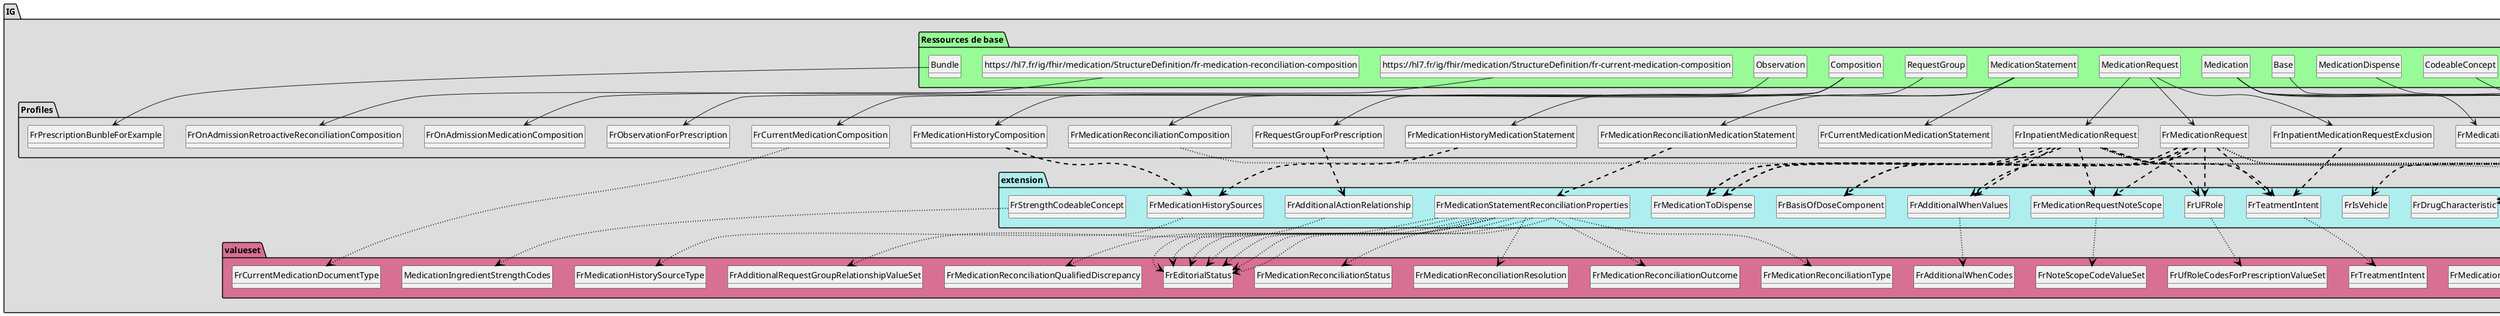 @startuml
set namespaceSeparator ?
hide circle
hide class fields

package IG #DDDDDD{

     package Profiles #DDDDDD{

        class FrRangeMedication{

             Range.low => [None..None]
             Range.high => [None..None]
        } 

        class FrRatioMedication{

             Ratio.numerator => [None..None]
             Ratio.denominator => [None..None]
        } 

        class FrSimpleQuantityMedication{

             Quantity => [None..None]
             Quantity.system => [1..None]
             Quantity.code => [1..None]
        } 

        class FrCurrentMedicationComposition{

             Composition.implicitRules => [None..0]
             Composition.language => [None..None]
             Composition.type => [None..None]
             Composition.subject => [1..None]
             Composition.subject.type => [1..None]
             Composition.encounter => [None..None]
             Composition.date => [None..None]
             Composition.author => [None..1]
             Composition.title => [None..None]
             Composition.attester.party => [None..None]
             Composition.section => [1..1]
             Composition.section.title => [None..None]
             Composition.section.author => [None..0]
             Composition.section.focus => [None..0]
             Composition.section.mode => [1..None]
             Composition.section.orderedBy => [None..None]
             Composition.section.entry => [None..None]
             Composition.section.section => [None..0]
        } 

        class FrCurrentMedicationMedicationStatement{

             MedicationStatement.implicitRules => [None..0]
             MedicationStatement.language => [None..None]
             MedicationStatement.status => [None..None]
             MedicationStatement.medication[x] => [None..None]
             MedicationStatement.medication[x].reference => [1..None]
             MedicationStatement.medication[x].type => [None..None]
             MedicationStatement.medication[x].identifier => [None..0]
             MedicationStatement.subject => [None..None]
             MedicationStatement.subject.type => [None..None]
             MedicationStatement.dosage => [None..None]
             MedicationStatement.dosage.doseAndRate => [None..None]
             MedicationStatement.dosage.doseAndRate.dose[x] => [None..None]
             MedicationStatement.dosage.doseAndRate.rate[x] => [None..None]
             MedicationStatement.dosage.maxDosePerPeriod => [None..None]
             MedicationStatement.dosage.maxDosePerAdministration => [None..None]
             MedicationStatement.dosage.maxDosePerLifetime => [None..None]
        } 

        class FrInpatientMedicationDispense{

             MedicationDispense.medication[x] => [None..None]
             MedicationDispense.subject => [None..None]
             MedicationDispense.performer.actor => [None..None]
             MedicationDispense.authorizingPrescription => [None..None]
             MedicationDispense.receiver => [None..None]
        } 

        class FrInpatientMedicationRequestExclusion{

             MedicationRequest.extension => [None..None]
             MedicationRequest.extension:treatmentIntent => <&plus>[0..1]
             MedicationRequest.extension:treatmentIntent.value[x].coding => <&plus>[None..None]
             MedicationRequest.subject => [None..None]
        } 

        class FrInpatientMedicationRequest{

             MedicationRequest.extension => [None..None]
             MedicationRequest.extension:treatmentIntent => <&plus>[0..1]
             MedicationRequest.extension:treatmentIntent.value[x].coding => <&plus>[None..None]
             MedicationRequest.medication[x] => [None..None]
             MedicationRequest.medication[x]:medicationReference => [0..1]
             MedicationRequest.medication[x]:medicationReference.extension:toDispense => <&plus>[0..1]
             MedicationRequest.medication[x]:medicationCodeableConcept => [0..1]
             MedicationRequest.medication[x]:medicationCodeableConcept.extension:toDispense => <&plus>[0..1]
             MedicationRequest.subject => [None..None]
             MedicationRequest.encounter => [None..None]
             MedicationRequest.supportingInformation.extension:UFRole => <&plus>[0..1]
             MedicationRequest.requester => [1..None]
             MedicationRequest.note.extension:noteScope => <&plus>[0..1]
             MedicationRequest.dosageInstruction => [1..None]
             MedicationRequest.dosageInstruction.timing.repeat.extension:AdditionalWhenValues => <&plus>[0..1]
             MedicationRequest.dosageInstruction.route => [None..None]
             MedicationRequest.dosageInstruction.method => [None..None]
             MedicationRequest.dosageInstruction.doseAndRate.extension:BasisOfDoseComponent => <&plus>[0..1]
             MedicationRequest.dosageInstruction.doseAndRate.dose[x] => [None..None]
             MedicationRequest.dosageInstruction.doseAndRate.dose[x]:doseRange => [0..1]
             MedicationRequest.dosageInstruction.doseAndRate.dose[x]:doseQuantity => [0..1]
             MedicationRequest.dosageInstruction.doseAndRate.rate[x] => [None..None]
             MedicationRequest.dosageInstruction.doseAndRate.rate[x]:rateRatio => [0..1]
             MedicationRequest.dosageInstruction.doseAndRate.rate[x]:rateRange => [0..1]
             MedicationRequest.dosageInstruction.doseAndRate.rate[x]:rateQuantity => [0..1]
             MedicationRequest.dosageInstruction.maxDosePerPeriod.numerator => [None..None]
             MedicationRequest.dosageInstruction.maxDosePerPeriod.denominator => [None..None]
             MedicationRequest.dosageInstruction.maxDosePerAdministration => [None..None]
             MedicationRequest.dosageInstruction.maxDosePerLifetime => [None..None]
             MedicationRequest.dispenseRequest.initialFill => [None..0]
             MedicationRequest.dispenseRequest.dispenseInterval => [None..0]
             MedicationRequest.dispenseRequest.validityPeriod.start => [1..None]
             MedicationRequest.dispenseRequest.validityPeriod.end => [None..None]
             MedicationRequest.dispenseRequest.quantity => [None..0]
             MedicationRequest.dispenseRequest.expectedSupplyDuration.comparator => [None..0]
             MedicationRequest.dispenseRequest.performer => [None..0]
        } 

        class LignePrescription{

             fr-ligne-prescription => [None..None]
             fr-ligne-prescription.traitement => [0..1]
             fr-ligne-prescription.traitement.identifiant => [0..1]
             fr-ligne-prescription.traitement.dosage => [0..*]
             fr-ligne-prescription.traitement.dosage.valeur => [0..1]
             fr-ligne-prescription.traitement.dosage.unite => [0..1]
             fr-ligne-prescription.traitement.forme => [0..1]
             fr-ligne-prescription.dateDebut => [0..1]
             fr-ligne-prescription.dateFin => [0..1]
             fr-ligne-prescription.posologie => [0..*]
             fr-ligne-prescription.posologie.sequence => [0..1]
             fr-ligne-prescription.posologie.evenementFinSequence => [0..1]
             fr-ligne-prescription.posologie.voieAdministration => [0..1]
             fr-ligne-prescription.posologie.siteAdministration => [0..1]
             fr-ligne-prescription.posologie.quantitePrescrite => [0..*]
             fr-ligne-prescription.posologie.quantitePrescrite.valeur => [0..1]
             fr-ligne-prescription.posologie.quantitePrescrite.valeurMax => [0..1]
             fr-ligne-prescription.posologie.quantitePrescrite.unite => [0..1]
             fr-ligne-prescription.posologie.quantiteMaxParPeriode => [0..*]
             fr-ligne-prescription.posologie.quantiteMaxParPeriode.valeurQuantite => [0..1]
             fr-ligne-prescription.posologie.quantiteMaxParPeriode.uniteQuantite => [0..1]
             fr-ligne-prescription.posologie.quantiteMaxParPeriode.valeurTemps => [0..1]
             fr-ligne-prescription.posologie.quantiteMaxParPeriode.uniteTemps => [0..1]
             fr-ligne-prescription.posologie.momentDePrise => [0..*]
             fr-ligne-prescription.posologie.momentDePrise.code => [0..1]
             fr-ligne-prescription.posologie.momentDePrise.offset => [0..1]
             fr-ligne-prescription.posologie.conditionDePrise => [0..*]
             fr-ligne-prescription.posologie.instructionPatient => [0..1]
             fr-ligne-prescription.posologie.frequence => [0..1]
             fr-ligne-prescription.posologie.frequence.valeur => [0..1]
             fr-ligne-prescription.posologie.frequence.repetitionPeriode => [0..1]
             fr-ligne-prescription.posologie.frequence.unitePeriode => [0..1]
             fr-ligne-prescription.posologie.frequence.jourSemaine => [0..*]
             fr-ligne-prescription.posologie.frequence.heurePrise => [0..1]
             fr-ligne-prescription.posologie.frequence.precision => [0..1]
             fr-ligne-prescription.posologie.dureeAdministration => [0..1]
             fr-ligne-prescription.posologie.dureeAdministration.duree => [0..1]
             fr-ligne-prescription.posologie.dureeAdministration.dureeUnite => [0..1]
             fr-ligne-prescription.posologie.dureeAdministration.dureeMax => [0..1]
             fr-ligne-prescription.posologie.dateDebut => [0..1]
             fr-ligne-prescription.posologie.dateFin => [0..1]
             fr-ligne-prescription.posologie.dureeTraitement => [0..1]
             fr-ligne-prescription.posologie.dureeTraitement.valeur => [0..1]
             fr-ligne-prescription.posologie.dureeTraitement.unite => [0..1]
        } 

        class FrMedicationCompound{

             Medication.code => [1..None]
             Medication.code.text => [1..None]
             Medication.form => [None..None]
             Medication.ingredient => [1..None]
             Medication.ingredient.extension => [None..None]
             Medication.ingredient.extension:IsVehicle => <&plus>[0..1]
             Medication.ingredient.item[x] => [None..None]
             Medication.ingredient.item[x]:itemReference => [0..1]
             Medication.batch => [None..0]
        } 

        class FrMedicationHistoryComposition{

             Composition.implicitRules => [None..0]
             Composition.language => [None..None]
             Composition.type => [None..None]
             Composition.type.coding => [1..1]
             Composition.subject => [1..None]
             Composition.subject.type => [None..None]
             Composition.date => [None..None]
             Composition.author => [None..None]
             Composition.title => [None..None]
             Composition.attester => [1..1]
             Composition.attester.party => [1..None]
             Composition.attester.party.reference => [1..None]
             Composition.attester.party.identifier => [None..0]
             Composition.section => [1..1]
             Composition.section.extension => [None..None]
             Composition.section.extension:compositionSourcing => <&plus>[0..*]
             Composition.section.title => [None..None]
             Composition.section.code.coding => [None..None]
             Composition.section.author => [None..0]
             Composition.section.focus => [None..0]
             Composition.section.mode => [1..None]
             Composition.section.orderedBy => [None..None]
             Composition.section.entry => [None..None]
             Composition.section.section => [None..0]
        } 

        class FrMedicationHistoryMedicationStatement{

             MedicationStatement.meta.tag => [None..0]
             MedicationStatement.implicitRules => [None..0]
             MedicationStatement.language => [None..None]
             MedicationStatement.extension => [None..None]
             MedicationStatement.extension:statementSourcing => <&plus>[0..1]
             MedicationStatement.status => [None..None]
             MedicationStatement.medication[x] => [None..None]
             MedicationStatement.medication[x].reference => [1..None]
             MedicationStatement.medication[x].type => [None..None]
             MedicationStatement.medication[x].identifier => [None..0]
             MedicationStatement.subject => [None..None]
             MedicationStatement.subject.type => [None..None]
             MedicationStatement.informationSource => [None..0]
             MedicationStatement.dosage => [None..None]
             MedicationStatement.dosage.doseAndRate.dose[x] => [None..None]
             MedicationStatement.dosage.doseAndRate.rate[x] => [None..None]
             MedicationStatement.dosage.maxDosePerPeriod => [None..None]
             MedicationStatement.dosage.maxDosePerAdministration => [None..None]
             MedicationStatement.dosage.maxDosePerLifetime => [None..None]
        } 

        class FrMedicationNonCompound{

             Medication.extension => [None..None]
             Medication.extension:drugCharacteristic => <&plus>[0..*]
             Medication.code => [1..None]
             Medication.code.coding => [1..None]
             Medication.code.coding:nonCompoundCode => [1..1]
             Medication.code.text => [None..None]
             Medication.form => [None..None]
             Medication.amount => [None..None]
             Medication.ingredient => [None..None]
             Medication.ingredient.item[x] => [None..None]
             Medication.ingredient.strength => [None..None]
             Medication.batch => [None..None]
        } 

        class FrMedicationReconciliationComposition{

             Composition.implicitRules => [None..0]
             Composition.language => [None..None]
             Composition.status => [None..None]
             Composition.type => [None..None]
             Composition.subject => [1..None]
             Composition.subject.type => [None..None]
             Composition.author => [None..None]
             Composition.author.type => [None..None]
             Composition.attester.party => [1..None]
             Composition.attester.party.reference => [1..None]
             Composition.attester.party.type => [None..None]
             Composition.attester.party.identifier => [None..0]
             Composition.section => [3..3]
             Composition.section:MedicationHistory => [1..1]
             Composition.section:MedicationHistory.title => [1..None]
             Composition.section:MedicationHistory.code => [None..None]
             Composition.section:MedicationHistory.author => [None..0]
             Composition.section:MedicationHistory.focus => [None..0]
             Composition.section:MedicationHistory.mode => [1..None]
             Composition.section:MedicationHistory.orderedBy => [None..None]
             Composition.section:MedicationHistory.entry => [1..1]
             Composition.section:MedicationHistory.section => [None..0]
             Composition.section:CurrentMedication => [1..1]
             Composition.section:CurrentMedication.title => [1..None]
             Composition.section:CurrentMedication.author => [None..0]
             Composition.section:CurrentMedication.focus => [None..0]
             Composition.section:CurrentMedication.mode => [1..None]
             Composition.section:CurrentMedication.orderedBy => [None..None]
             Composition.section:CurrentMedication.entry => [1..1]
             Composition.section:CurrentMedication.section => [None..0]
             Composition.section:Reconciliation => [1..1]
             Composition.section:Reconciliation.title => [1..None]
             Composition.section:Reconciliation.author => [None..0]
             Composition.section:Reconciliation.author.reference => [1..None]
             Composition.section:Reconciliation.author.type => [None..None]
             Composition.section:Reconciliation.author.identifier => [None..0]
             Composition.section:Reconciliation.focus => [None..0]
             Composition.section:Reconciliation.mode => [1..None]
             Composition.section:Reconciliation.entry => [None..None]
             Composition.section:Reconciliation.section => [None..0]
        } 

        class FrMedicationReconciliationMedicationStatement{

             MedicationStatement.meta.tag => [None..0]
             MedicationStatement.implicitRules => [None..0]
             MedicationStatement.extension => [None..None]
             MedicationStatement.extension:reconciliation => <&plus>[0..1]
             MedicationStatement.status => [None..None]
             MedicationStatement.medication[x] => [None..None]
             MedicationStatement.subject => [None..None]
             MedicationStatement.subject.reference => [1..None]
             MedicationStatement.subject.type => [None..None]
             MedicationStatement.subject.identifier => [None..0]
             MedicationStatement.informationSource => [None..0]
             MedicationStatement.derivedFrom => [1..2]
             MedicationStatement.derivedFrom:fromMedicationHistory => [0..1]
             MedicationStatement.derivedFrom:fromMedicationHistory.reference => [1..None]
             MedicationStatement.derivedFrom:fromMedicationHistory.identifier => [None..0]
             MedicationStatement.derivedFrom:fromCurrentMedication => [0..1]
             MedicationStatement.derivedFrom:fromCurrentMedication.reference => [1..None]
             MedicationStatement.derivedFrom:fromCurrentMedication.identifier => [None..0]
             MedicationStatement.note => [None..None]
             MedicationStatement.dosage.doseAndRate.dose[x] => [None..None]
             MedicationStatement.dosage.doseAndRate.rate[x] => [None..None]
             MedicationStatement.dosage.maxDosePerPeriod => [None..None]
             MedicationStatement.dosage.maxDosePerAdministration => [None..None]
             MedicationStatement.dosage.maxDosePerLifetime => [None..None]
        } 

        class FrMedicationVirtual{

             Medication.extension => [None..None]
             Medication.extension:drugCharacteristic => <&plus>[0..*]
             Medication.form => [1..None]
             Medication.ingredient => [1..None]
             Medication.ingredient.strength => [1..None]
        } 

        class FrMedication{

             Medication.meta.profile => [None..None]
             Medication.implicitRules => [None..0]
             Medication.amount => [None..0]
             Medication.ingredient.item[x] => [None..None]
             Medication.ingredient.strength => [None..None]
             Medication.batch => [None..0]
        } 

        class FrMedicationRequest{

             MedicationRequest.extension => [None..None]
             MedicationRequest.extension:treatmentIntent => <&plus>[0..1]
             MedicationRequest.extension:treatmentIntent.value[x].coding => <&plus>[None..None]
             MedicationRequest.medication[x] => [None..None]
             MedicationRequest.medication[x]:medicationReference => [0..1]
             MedicationRequest.medication[x]:medicationReference.extension:toDispense => <&plus>[0..1]
             MedicationRequest.medication[x]:medicationCodeableConcept => [0..1]
             MedicationRequest.medication[x]:medicationCodeableConcept.extension:toDispense => <&plus>[0..1]
             MedicationRequest.subject => [None..None]
             MedicationRequest.encounter => [None..None]
             MedicationRequest.supportingInformation.extension:UFRole => <&plus>[0..1]
             MedicationRequest.requester => [1..None]
             MedicationRequest.note.extension:noteScope => <&plus>[0..1]
             MedicationRequest.dosageInstruction => [1..None]
             MedicationRequest.dosageInstruction.timing.repeat.extension:AdditionalWhenValues => <&plus>[0..1]
             MedicationRequest.dosageInstruction.route => [None..None]
             MedicationRequest.dosageInstruction.method => [None..None]
             MedicationRequest.dosageInstruction.doseAndRate.extension:BasisOfDoseComponent => <&plus>[0..1]
             MedicationRequest.dosageInstruction.doseAndRate.dose[x] => [None..None]
             MedicationRequest.dosageInstruction.doseAndRate.dose[x]:doseRange => [0..1]
             MedicationRequest.dosageInstruction.doseAndRate.dose[x]:doseQuantity => [0..1]
             MedicationRequest.dosageInstruction.doseAndRate.rate[x] => [None..None]
             MedicationRequest.dosageInstruction.doseAndRate.rate[x]:rateRatio => [0..1]
             MedicationRequest.dosageInstruction.doseAndRate.rate[x]:rateRange => [0..1]
             MedicationRequest.dosageInstruction.doseAndRate.rate[x]:rateQuantity => [0..1]
             MedicationRequest.dosageInstruction.maxDosePerPeriod.numerator => [None..None]
             MedicationRequest.dosageInstruction.maxDosePerPeriod.denominator => [None..None]
             MedicationRequest.dosageInstruction.maxDosePerAdministration => [None..None]
             MedicationRequest.dosageInstruction.maxDosePerLifetime => [None..None]
        } 

        class FrMPSubstance{

             CodeableConcept.coding => [None..None]
        } 

        class FrObservationForPrescription{

             Observation.subject => [1..None]
        } 

        class FrOnAdmissionMedicationComposition{

             Composition => [None..None]
             Composition.type => [None..None]
        } 

        class FrOnAdmissionRetroactiveReconciliationComposition{

             Composition => [None..None]
             Composition.type => [None..None]
             Composition.section:CurrentMedication => [None..None]
             Composition.section:CurrentMedication.entry => [None..None]
        } 

        class FrPrescriptionBunbleForExample{

             Bundle.implicitRules => [None..0]
             Bundle.language => [None..None]
             Bundle.type => [None..None]
        } 

        class FrRequestGroupForPrescription{

             RequestGroup.groupIdentifier => [1..None]
             RequestGroup.action.relatedAction.extension => [None..None]
             RequestGroup.action.relatedAction.extension:additionalRelationship => <&plus>[0..1]
         }

     }
     package extension #paleturquoise {

     FrInpatientMedicationRequestExclusion -[#black,dashed,thickness=2]-> FrTeatmentIntent
     FrInpatientMedicationRequest -[#black,dashed,thickness=2]-> FrTeatmentIntent
     FrInpatientMedicationRequest -[#black,dashed,thickness=2]-> FrMedicationToDispense
     FrInpatientMedicationRequest -[#black,dashed,thickness=2]-> FrMedicationToDispense
     FrInpatientMedicationRequest -[#black,dashed,thickness=2]-> FrUFRole
     FrInpatientMedicationRequest -[#black,dashed,thickness=2]-> FrMedicationRequestNoteScope
     FrInpatientMedicationRequest -[#black,dashed,thickness=2]-> FrAdditionalWhenValues
     FrInpatientMedicationRequest -[#black,dashed,thickness=2]-> FrBasisOfDoseComponent
     FrMedicationCompound -[#black,dashed,thickness=2]-> FrIsVehicle
     FrMedicationHistoryComposition -[#black,dashed,thickness=2]-> FrMedicationHistorySources
     FrMedicationHistoryMedicationStatement -[#black,dashed,thickness=2]-> FrMedicationHistorySources
     FrMedicationNonCompound -[#black,dashed,thickness=2]-> FrDrugCharacteristic
     FrMedicationReconciliationMedicationStatement -[#black,dashed,thickness=2]-> FrMedicationStatementReconciliationProperties
     FrMedicationVirtual -[#black,dashed,thickness=2]-> FrDrugCharacteristic
     FrMedicationRequest -[#black,dashed,thickness=2]-> FrTeatmentIntent
     FrMedicationRequest -[#black,dashed,thickness=2]-> FrMedicationToDispense
     FrMedicationRequest -[#black,dashed,thickness=2]-> FrMedicationToDispense
     FrMedicationRequest -[#black,dashed,thickness=2]-> FrUFRole
     FrMedicationRequest -[#black,dashed,thickness=2]-> FrMedicationRequestNoteScope
     FrMedicationRequest -[#black,dashed,thickness=2]-> FrAdditionalWhenValues
     FrMedicationRequest -[#black,dashed,thickness=2]-> FrBasisOfDoseComponent
     FrRequestGroupForPrescription -[#black,dashed,thickness=2]-> FrAdditionalActionRelationship

        class FrAdditionalActionRelationship{

          Extension.extension => [None..0]
          Extension.url => [None..None]
          Extension.value[x] => [None..None]
        } 
        class FrAdditionalWhenValues{

          Extension.extension => [None..0]
          Extension.url => [None..None]
          Extension.value[x] => [None..None]
        } 
        class FrBasisOfDoseComponent{

          Extension.extension => [None..0]
          Extension.url => [None..None]
          Extension.value[x] => [None..None]
        } 
        class FrDrugCharacteristic{

          Extension.extension:type => [0..1]
          Extension.extension:type.extension => [None..0]
          Extension.extension:type.url => [None..None]
          Extension.extension:type.value[x] => [None..None]
          Extension.extension:value => [0..*]
          Extension.extension:value.extension => [None..0]
          Extension.extension:value.url => [None..None]
          Extension.extension:value.value[x] => [None..None]
          Extension.url => [None..None]
          Extension.value[x] => [None..0]
        } 
        class FrIsVehicle{

          Extension.extension => [None..0]
          Extension.url => [None..None]
          Extension.value[x] => [None..None]
        } 
        class FrMedicationHistorySources{

          Extension.extension => [2..None]
          Extension.extension:number => [1..1]
          Extension.extension:number.extension => [None..0]
          Extension.extension:number.url => [None..None]
          Extension.extension:number.value[x] => [1..None]
          Extension.extension:source => [1..*]
          Extension.extension:source.extension => [1..None]
          Extension.extension:source.extension:type => [1..1]
          Extension.extension:source.extension:type.extension => [None..0]
          Extension.extension:source.extension:type.url => [None..None]
          Extension.extension:source.extension:type.value[x] => [1..None]
          Extension.extension:source.extension:author => [0..1]
          Extension.extension:source.extension:author.extension => [None..0]
          Extension.extension:source.extension:author.url => [None..None]
          Extension.extension:source.extension:author.value[x] => [1..None]
          Extension.extension:source.url => [None..None]
          Extension.extension:source.value[x] => [None..0]
          Extension.url => [None..None]
          Extension.value[x] => [None..0]
        } 
        class FrMedicationToDispense{

          Extension.extension => [None..0]
          Extension.url => [None..None]
          Extension.value[x] => [None..None]
        } 
        class FrMedicationRequestNoteScope{

          Extension.extension => [None..0]
          Extension.url => [None..None]
          Extension.value[x] => [None..None]
        } 
        class FrMedicationStatementReconciliationProperties{

          Extension.extension => [2..None]
          Extension.extension:status => [1..1]
          Extension.extension:status.extension => [1..None]
          Extension.extension:status.extension:value => [1..*]
          Extension.extension:status.extension:value.extension => [1..None]
          Extension.extension:status.extension:value.extension:code => [1..1]
          Extension.extension:status.extension:value.extension:code.extension => [None..0]
          Extension.extension:status.extension:value.extension:code.url => [None..None]
          Extension.extension:status.extension:value.extension:code.value[x] => [1..None]
          Extension.extension:status.extension:value.extension:date => [0..1]
          Extension.extension:status.extension:value.extension:date.extension => [None..0]
          Extension.extension:status.extension:value.extension:date.url => [None..None]
          Extension.extension:status.extension:value.extension:date.value[x] => [1..None]
          Extension.extension:status.extension:value.extension:edStatus => [0..1]
          Extension.extension:status.extension:value.extension:edStatus.extension => [None..0]
          Extension.extension:status.extension:value.extension:edStatus.url => [None..None]
          Extension.extension:status.extension:value.extension:edStatus.value[x] => [1..None]
          Extension.extension:status.extension:value.extension:author => [0..1]
          Extension.extension:status.extension:value.extension:author.extension => [None..0]
          Extension.extension:status.extension:value.extension:author.url => [None..None]
          Extension.extension:status.extension:value.extension:author.value[x] => [1..None]
          Extension.extension:status.extension:value.url => [None..None]
          Extension.extension:status.extension:value.value[x] => [None..0]
          Extension.extension:status.url => [None..None]
          Extension.extension:status.value[x] => [None..0]
          Extension.extension:isDiscrepant => [1..1]
          Extension.extension:isDiscrepant.extension => [1..None]
          Extension.extension:isDiscrepant.extension:value => [1..*]
          Extension.extension:isDiscrepant.extension:value.extension => [1..None]
          Extension.extension:isDiscrepant.extension:value.extension:yesNo => [1..1]
          Extension.extension:isDiscrepant.extension:value.extension:yesNo.extension => [None..0]
          Extension.extension:isDiscrepant.extension:value.extension:yesNo.url => [None..None]
          Extension.extension:isDiscrepant.extension:value.extension:yesNo.value[x] => [1..None]
          Extension.extension:isDiscrepant.extension:value.extension:date => [0..1]
          Extension.extension:isDiscrepant.extension:value.extension:date.extension => [None..0]
          Extension.extension:isDiscrepant.extension:value.extension:date.url => [None..None]
          Extension.extension:isDiscrepant.extension:value.extension:date.value[x] => [1..None]
          Extension.extension:isDiscrepant.extension:value.extension:edStatus => [0..1]
          Extension.extension:isDiscrepant.extension:value.extension:edStatus.extension => [None..0]
          Extension.extension:isDiscrepant.extension:value.extension:edStatus.url => [None..None]
          Extension.extension:isDiscrepant.extension:value.extension:edStatus.value[x] => [1..None]
          Extension.extension:isDiscrepant.extension:value.extension:author => [0..*]
          Extension.extension:isDiscrepant.extension:value.extension:author.extension => [None..0]
          Extension.extension:isDiscrepant.extension:value.extension:author.url => [None..None]
          Extension.extension:isDiscrepant.extension:value.extension:author.value[x] => [1..None]
          Extension.extension:isDiscrepant.extension:value.url => [None..None]
          Extension.extension:isDiscrepant.extension:value.value[x] => [None..0]
          Extension.extension:isDiscrepant.url => [None..None]
          Extension.extension:isDiscrepant.value[x] => [None..0]
          Extension.extension:discrepancy => [0..1]
          Extension.extension:discrepancy.extension => [1..None]
          Extension.extension:discrepancy.extension:value => [1..*]
          Extension.extension:discrepancy.extension:value.extension => [1..None]
          Extension.extension:discrepancy.extension:value.extension:code => [1..1]
          Extension.extension:discrepancy.extension:value.extension:code.extension => [None..0]
          Extension.extension:discrepancy.extension:value.extension:code.url => [None..None]
          Extension.extension:discrepancy.extension:value.extension:code.value[x] => [1..None]
          Extension.extension:discrepancy.extension:value.extension:date => [0..1]
          Extension.extension:discrepancy.extension:value.extension:date.extension => [None..0]
          Extension.extension:discrepancy.extension:value.extension:date.url => [None..None]
          Extension.extension:discrepancy.extension:value.extension:date.value[x] => [1..None]
          Extension.extension:discrepancy.extension:value.extension:edStatus => [0..1]
          Extension.extension:discrepancy.extension:value.extension:edStatus.extension => [None..0]
          Extension.extension:discrepancy.extension:value.extension:edStatus.url => [None..None]
          Extension.extension:discrepancy.extension:value.extension:edStatus.value[x] => [1..None]
          Extension.extension:discrepancy.extension:value.extension:author => [0..*]
          Extension.extension:discrepancy.extension:value.extension:author.extension => [None..0]
          Extension.extension:discrepancy.extension:value.extension:author.url => [None..None]
          Extension.extension:discrepancy.extension:value.extension:author.value[x] => [1..None]
          Extension.extension:discrepancy.extension:value.url => [None..None]
          Extension.extension:discrepancy.extension:value.value[x] => [None..0]
          Extension.extension:discrepancy.url => [None..None]
          Extension.extension:discrepancy.value[x] => [None..0]
          Extension.extension:comment => [0..*]
          Extension.extension:comment.extension => [1..None]
          Extension.extension:comment.extension:value => [1..*]
          Extension.extension:comment.extension:value.extension => [1..None]
          Extension.extension:comment.extension:value.extension:text => [1..1]
          Extension.extension:comment.extension:value.extension:text.extension => [None..0]
          Extension.extension:comment.extension:value.extension:text.url => [None..None]
          Extension.extension:comment.extension:value.extension:text.value[x] => [1..None]
          Extension.extension:comment.extension:value.extension:date => [0..1]
          Extension.extension:comment.extension:value.extension:date.extension => [None..0]
          Extension.extension:comment.extension:value.extension:date.url => [None..None]
          Extension.extension:comment.extension:value.extension:date.value[x] => [1..None]
          Extension.extension:comment.extension:value.extension:edStatus => [0..1]
          Extension.extension:comment.extension:value.extension:edStatus.extension => [None..0]
          Extension.extension:comment.extension:value.extension:edStatus.url => [None..None]
          Extension.extension:comment.extension:value.extension:edStatus.value[x] => [1..None]
          Extension.extension:comment.extension:value.extension:author => [0..*]
          Extension.extension:comment.extension:value.extension:author.extension => [None..0]
          Extension.extension:comment.extension:value.extension:author.url => [None..None]
          Extension.extension:comment.extension:value.extension:author.value[x] => [1..None]
          Extension.extension:comment.extension:value.url => [None..None]
          Extension.extension:comment.extension:value.value[x] => [None..0]
          Extension.extension:comment.url => [None..None]
          Extension.extension:comment.value[x] => [None..0]
          Extension.extension:type => [0..1]
          Extension.extension:type.extension => [1..None]
          Extension.extension:type.extension:value => [1..*]
          Extension.extension:type.extension:value.extension => [1..None]
          Extension.extension:type.extension:value.extension:code => [1..1]
          Extension.extension:type.extension:value.extension:code.extension => [None..0]
          Extension.extension:type.extension:value.extension:code.url => [None..None]
          Extension.extension:type.extension:value.extension:code.value[x] => [1..None]
          Extension.extension:type.extension:value.extension:date => [0..1]
          Extension.extension:type.extension:value.extension:date.extension => [None..0]
          Extension.extension:type.extension:value.extension:date.url => [None..None]
          Extension.extension:type.extension:value.extension:date.value[x] => [1..None]
          Extension.extension:type.extension:value.extension:edStatus => [0..1]
          Extension.extension:type.extension:value.extension:edStatus.extension => [None..0]
          Extension.extension:type.extension:value.extension:edStatus.url => [None..None]
          Extension.extension:type.extension:value.extension:edStatus.value[x] => [1..None]
          Extension.extension:type.extension:value.extension:author => [0..*]
          Extension.extension:type.extension:value.extension:author.extension => [None..0]
          Extension.extension:type.extension:value.extension:author.url => [None..None]
          Extension.extension:type.extension:value.extension:author.value[x] => [1..None]
          Extension.extension:type.extension:value.url => [None..None]
          Extension.extension:type.extension:value.value[x] => [None..0]
          Extension.extension:type.url => [None..None]
          Extension.extension:type.value[x] => [None..0]
          Extension.extension:outcome => [0..1]
          Extension.extension:outcome.extension => [1..None]
          Extension.extension:outcome.extension:value => [1..*]
          Extension.extension:outcome.extension:value.extension => [1..None]
          Extension.extension:outcome.extension:value.extension:code => [1..1]
          Extension.extension:outcome.extension:value.extension:code.extension => [None..0]
          Extension.extension:outcome.extension:value.extension:code.url => [None..None]
          Extension.extension:outcome.extension:value.extension:code.value[x] => [1..None]
          Extension.extension:outcome.extension:value.extension:date => [0..1]
          Extension.extension:outcome.extension:value.extension:date.extension => [None..0]
          Extension.extension:outcome.extension:value.extension:date.url => [None..None]
          Extension.extension:outcome.extension:value.extension:date.value[x] => [1..None]
          Extension.extension:outcome.extension:value.extension:edStatus => [0..1]
          Extension.extension:outcome.extension:value.extension:edStatus.extension => [None..0]
          Extension.extension:outcome.extension:value.extension:edStatus.url => [None..None]
          Extension.extension:outcome.extension:value.extension:edStatus.value[x] => [1..None]
          Extension.extension:outcome.extension:value.extension:author => [0..*]
          Extension.extension:outcome.extension:value.extension:author.extension => [None..0]
          Extension.extension:outcome.extension:value.extension:author.url => [None..None]
          Extension.extension:outcome.extension:value.extension:author.value[x] => [1..None]
          Extension.extension:outcome.extension:value.url => [None..None]
          Extension.extension:outcome.extension:value.value[x] => [None..0]
          Extension.extension:outcome.url => [None..None]
          Extension.extension:outcome.value[x] => [None..0]
          Extension.extension:resolution => [0..1]
          Extension.extension:resolution.extension => [1..None]
          Extension.extension:resolution.extension:value => [1..*]
          Extension.extension:resolution.extension:value.extension => [1..None]
          Extension.extension:resolution.extension:value.extension:code => [1..1]
          Extension.extension:resolution.extension:value.extension:code.extension => [None..0]
          Extension.extension:resolution.extension:value.extension:code.url => [None..None]
          Extension.extension:resolution.extension:value.extension:code.value[x] => [1..None]
          Extension.extension:resolution.extension:value.extension:date => [0..1]
          Extension.extension:resolution.extension:value.extension:date.extension => [None..0]
          Extension.extension:resolution.extension:value.extension:date.url => [None..None]
          Extension.extension:resolution.extension:value.extension:date.value[x] => [1..None]
          Extension.extension:resolution.extension:value.extension:edStatus => [0..1]
          Extension.extension:resolution.extension:value.extension:edStatus.extension => [None..0]
          Extension.extension:resolution.extension:value.extension:edStatus.url => [None..None]
          Extension.extension:resolution.extension:value.extension:edStatus.value[x] => [1..None]
          Extension.extension:resolution.extension:value.extension:author => [0..*]
          Extension.extension:resolution.extension:value.extension:author.extension => [None..0]
          Extension.extension:resolution.extension:value.extension:author.url => [None..None]
          Extension.extension:resolution.extension:value.extension:author.value[x] => [1..None]
          Extension.extension:resolution.extension:value.url => [None..None]
          Extension.extension:resolution.extension:value.value[x] => [None..0]
          Extension.extension:resolution.url => [None..None]
          Extension.extension:resolution.value[x] => [None..0]
          Extension.url => [None..None]
          Extension.value[x] => [None..0]
        } 
        class FrStrengthCodeableConcept{

          Extension.extension => [None..0]
          Extension.url => [None..None]
          Extension.value[x] => [None..None]
        } 
        class FrTeatmentIntent{

          Extension.extension => [None..0]
          Extension.url => [None..None]
          Extension.value[x] => [None..None]
        } 
        class FrUFRole{

          Extension.extension => [None..0]
          Extension.url => [None..None]
          Extension.value[x] => [None..None]
         }
     }
     package valueset #PaleVioletRed{

        class FrAdditionalRequestGroupRelationshipValueSet  

     FrAdditionalActionRelationship -[#black,dotted,thickness=2]-> FrAdditionalRequestGroupRelationshipValueSet

        class FrAdditionalWhenCodes  

     FrAdditionalWhenValues -[#black,dotted,thickness=2]-> FrAdditionalWhenCodes

        class FrCurrentMedicationDocumentType  

     FrCurrentMedicationComposition -[#black,dotted,thickness=2]-> FrCurrentMedicationDocumentType

        class FrMedicationCodes  

     FrInpatientMedicationRequest -[#black,dotted,thickness=2]-> FrMedicationCodes

        class FrRouteOfAdministration  

     FrInpatientMedicationRequest -[#black,dotted,thickness=2]-> FrRouteOfAdministration

        class FrMethodOfAdministration  

     FrInpatientMedicationRequest -[#black,dotted,thickness=2]-> FrMethodOfAdministration

        class FrMpDoseForm  

     FrMedicationCompound -[#black,dotted,thickness=2]-> FrMpDoseForm

        class FrMedicationHistorySourceType  

     FrMedicationHistorySources -[#black,dotted,thickness=2]-> FrMedicationHistorySourceType

        class FrMedicationCodes  

     FrMedicationNonCompound -[#black,dotted,thickness=2]-> FrMedicationCodes

        class FrMpDoseForm  

     FrMedicationNonCompound -[#black,dotted,thickness=2]-> FrMpDoseForm

        class FrMedicationReconciliationDocumentType  

     FrMedicationReconciliationComposition -[#black,dotted,thickness=2]-> FrMedicationReconciliationDocumentType

        class FrMpDoseForm  

     FrMedicationVirtual -[#black,dotted,thickness=2]-> FrMpDoseForm

        class FrNoteScopeCodeValueSet  

     FrMedicationRequestNoteScope -[#black,dotted,thickness=2]-> FrNoteScopeCodeValueSet

        class FrMedicationCodes  

     FrMedicationRequest -[#black,dotted,thickness=2]-> FrMedicationCodes

        class FrRouteOfAdministration  

     FrMedicationRequest -[#black,dotted,thickness=2]-> FrRouteOfAdministration

        class FrMethodOfAdministration  

     FrMedicationRequest -[#black,dotted,thickness=2]-> FrMethodOfAdministration

        class FrMedicationReconciliationStatus  

     FrMedicationStatementReconciliationProperties -[#black,dotted,thickness=2]-> FrMedicationReconciliationStatus

        class FrEditorialStatus  

     FrMedicationStatementReconciliationProperties -[#black,dotted,thickness=2]-> FrEditorialStatus

        class FrEditorialStatus  

     FrMedicationStatementReconciliationProperties -[#black,dotted,thickness=2]-> FrEditorialStatus

        class FrMedicationReconciliationQualifiedDiscrepancy  

     FrMedicationStatementReconciliationProperties -[#black,dotted,thickness=2]-> FrMedicationReconciliationQualifiedDiscrepancy

        class FrEditorialStatus  

     FrMedicationStatementReconciliationProperties -[#black,dotted,thickness=2]-> FrEditorialStatus

        class FrEditorialStatus  

     FrMedicationStatementReconciliationProperties -[#black,dotted,thickness=2]-> FrEditorialStatus

        class FrMedicationReconciliationType  

     FrMedicationStatementReconciliationProperties -[#black,dotted,thickness=2]-> FrMedicationReconciliationType

        class FrEditorialStatus  

     FrMedicationStatementReconciliationProperties -[#black,dotted,thickness=2]-> FrEditorialStatus

        class FrMedicationReconciliationOutcome  

     FrMedicationStatementReconciliationProperties -[#black,dotted,thickness=2]-> FrMedicationReconciliationOutcome

        class FrEditorialStatus  

     FrMedicationStatementReconciliationProperties -[#black,dotted,thickness=2]-> FrEditorialStatus

        class FrMedicationReconciliationResolution  

     FrMedicationStatementReconciliationProperties -[#black,dotted,thickness=2]-> FrMedicationReconciliationResolution

        class FrEditorialStatus  

     FrMedicationStatementReconciliationProperties -[#black,dotted,thickness=2]-> FrEditorialStatus

        class FrSubstanceCode  

     FrMPSubstance -[#black,dotted,thickness=2]-> FrSubstanceCode

        class MedicationIngredientStrengthCodes  

     FrStrengthCodeableConcept -[#black,dotted,thickness=2]-> MedicationIngredientStrengthCodes

        class FrTreatmentIntent  

     FrTeatmentIntent -[#black,dotted,thickness=2]-> FrTreatmentIntent

        class FrUfRoleCodesForPrescriptionValueSet  

     FrUFRole -[#black,dotted,thickness=2]-> FrUfRoleCodesForPrescriptionValueSet
       }

package "Ressources de base" #palegreen {

 class "Range" as  class87ba2ecc8b6915e8bd6f5089918229fd 

    class87ba2ecc8b6915e8bd6f5089918229fd --> FrRangeMedication

 class "Ratio" as  class8334a158298fbcf163f4dcb4a387d150 

    class8334a158298fbcf163f4dcb4a387d150 --> FrRatioMedication

 class "SimpleQuantity" as  class2c391528ab21e799798c2a3a4ed7eed2 

    class2c391528ab21e799798c2a3a4ed7eed2 --> FrSimpleQuantityMedication

 class "Composition" as  class53eff24a355b7ae55f0aa2bef39bb24c 

    class53eff24a355b7ae55f0aa2bef39bb24c --> FrCurrentMedicationComposition

 class "MedicationStatement" as  class8934c1aef5d0ec0c826ed7fe19f4e1a3 

    class8934c1aef5d0ec0c826ed7fe19f4e1a3 --> FrCurrentMedicationMedicationStatement

 class "MedicationDispense" as  classfc53f5b9eccfc9aa8cc26374d1451ab5 

    classfc53f5b9eccfc9aa8cc26374d1451ab5 --> FrInpatientMedicationDispense

 class "MedicationRequest" as  class2071abb7e1482ea8731af3cdcaed7225 

    class2071abb7e1482ea8731af3cdcaed7225 --> FrInpatientMedicationRequestExclusion

 class "MedicationRequest" as  class2071abb7e1482ea8731af3cdcaed7225 

    class2071abb7e1482ea8731af3cdcaed7225 --> FrInpatientMedicationRequest

 class "Base" as  class095a1b43effec73955e31e790438de49 

    class095a1b43effec73955e31e790438de49 --> LignePrescription

 class "Medication" as  class353bd6f65060d17097c3b03141e79cce 

    class353bd6f65060d17097c3b03141e79cce --> FrMedicationCompound

 class "Composition" as  class53eff24a355b7ae55f0aa2bef39bb24c 

    class53eff24a355b7ae55f0aa2bef39bb24c --> FrMedicationHistoryComposition

 class "MedicationStatement" as  class8934c1aef5d0ec0c826ed7fe19f4e1a3 

    class8934c1aef5d0ec0c826ed7fe19f4e1a3 --> FrMedicationHistoryMedicationStatement

 class "Medication" as  class353bd6f65060d17097c3b03141e79cce 

    class353bd6f65060d17097c3b03141e79cce --> FrMedicationNonCompound

 class "Composition" as  class53eff24a355b7ae55f0aa2bef39bb24c 

    class53eff24a355b7ae55f0aa2bef39bb24c --> FrMedicationReconciliationComposition

 class "MedicationStatement" as  class8934c1aef5d0ec0c826ed7fe19f4e1a3 

    class8934c1aef5d0ec0c826ed7fe19f4e1a3 --> FrMedicationReconciliationMedicationStatement

 class "Medication" as  class353bd6f65060d17097c3b03141e79cce 

    class353bd6f65060d17097c3b03141e79cce --> FrMedicationVirtual

 class "Medication" as  class353bd6f65060d17097c3b03141e79cce 

    class353bd6f65060d17097c3b03141e79cce --> FrMedication

 class "MedicationRequest" as  class2071abb7e1482ea8731af3cdcaed7225 

    class2071abb7e1482ea8731af3cdcaed7225 --> FrMedicationRequest

 class "CodeableConcept" as  class3521d6f1ff87d9b962b1c77766470bb9 

    class3521d6f1ff87d9b962b1c77766470bb9 --> FrMPSubstance

 class "Observation" as  classc680d437163cc6bab4f9bdb35c3073d0 

    classc680d437163cc6bab4f9bdb35c3073d0 --> FrObservationForPrescription

 class "https://hl7.fr/ig/fhir/medication/StructureDefinition/fr-current-medication-composition" as  classd8b29eb0f2ff53587bb5a7cd6df00fb9 

    classd8b29eb0f2ff53587bb5a7cd6df00fb9 --> FrOnAdmissionMedicationComposition

 class "https://hl7.fr/ig/fhir/medication/StructureDefinition/fr-medication-reconciliation-composition" as  classdb1e04d052ff5397341716396617f4d0 

    classdb1e04d052ff5397341716396617f4d0 --> FrOnAdmissionRetroactiveReconciliationComposition

 class "Bundle" as  class94c51f19c37f96ed231f5a0ae512b2a8 

    class94c51f19c37f96ed231f5a0ae512b2a8 --> FrPrescriptionBunbleForExample

 class "RequestGroup" as  class55f9b414b19c569dcbf60f6417255621 

    class55f9b414b19c569dcbf60f6417255621 --> FrRequestGroupForPrescription
}
@enduml